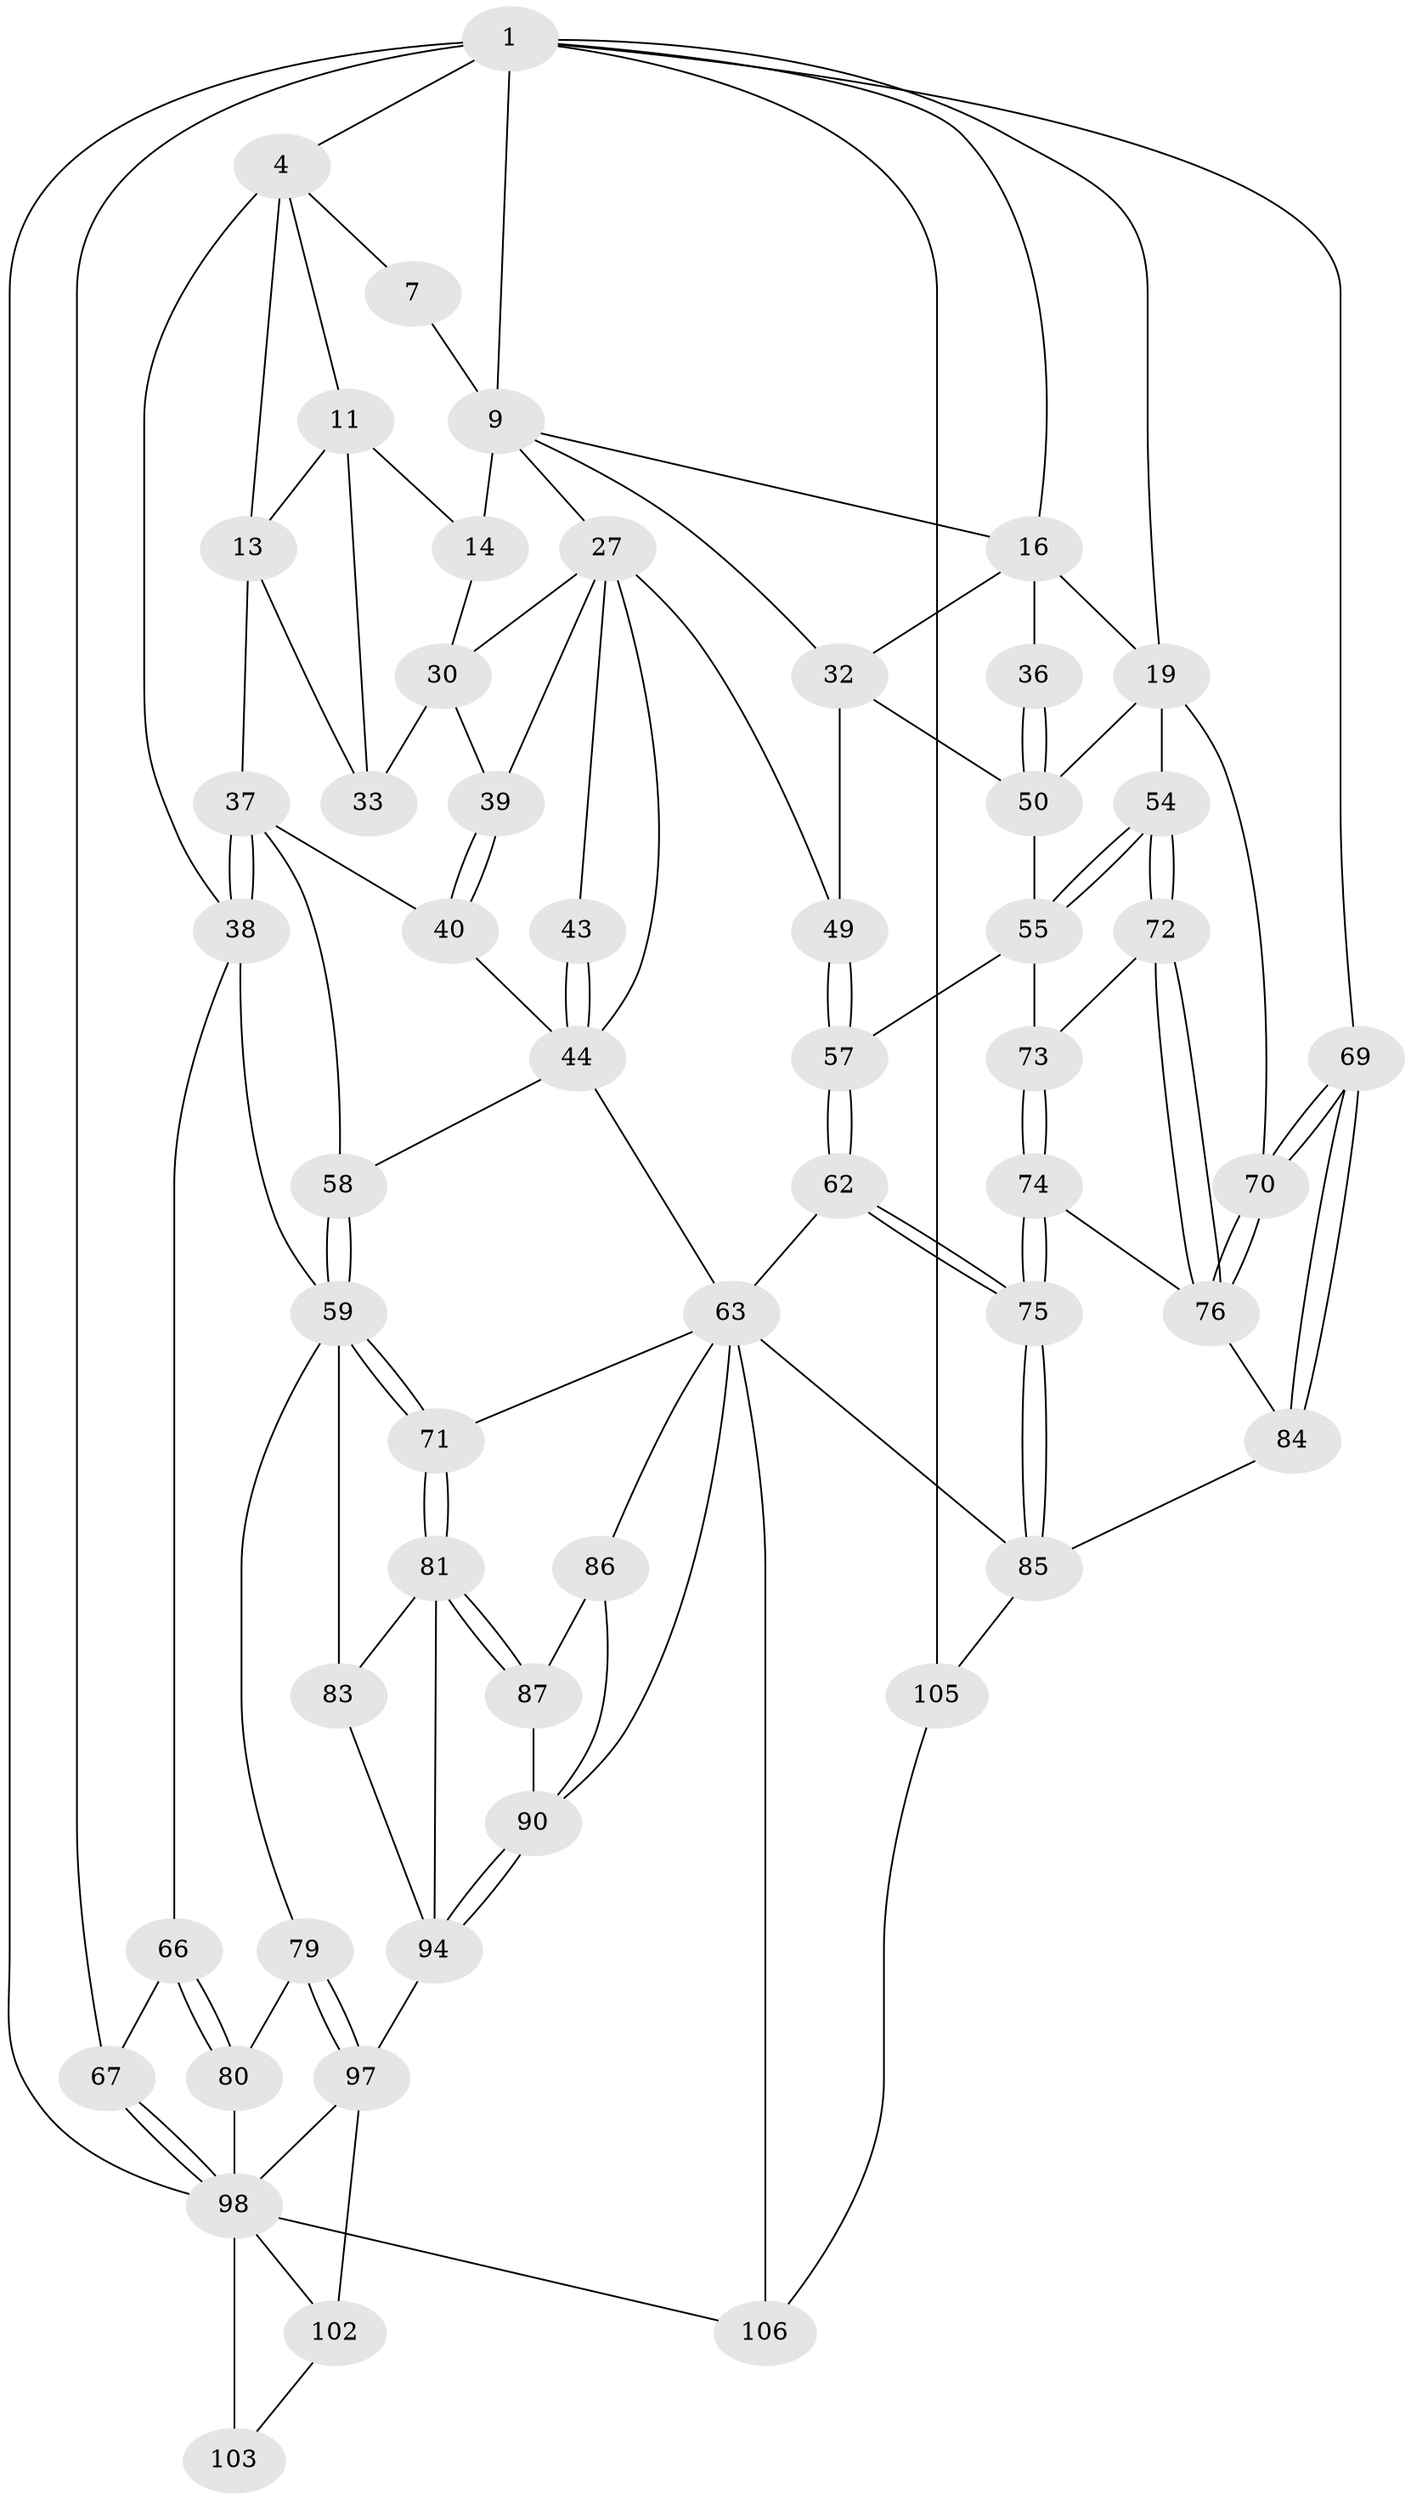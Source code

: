 // original degree distribution, {3: 0.018018018018018018, 5: 0.5225225225225225, 4: 0.24324324324324326, 6: 0.21621621621621623}
// Generated by graph-tools (version 1.1) at 2025/17/03/09/25 04:17:15]
// undirected, 55 vertices, 126 edges
graph export_dot {
graph [start="1"]
  node [color=gray90,style=filled];
  1 [pos="+0.7269201440357266+0",super="+8+2"];
  4 [pos="+0+0",super="+23+5"];
  7 [pos="+0.6135799986702208+0"];
  9 [pos="+0.697167679543195+0.102964566423253",super="+10+20"];
  11 [pos="+0.4910246570572948+0.164687163840733",super="+12"];
  13 [pos="+0.3361349507135316+0.11612545649288078",super="+24"];
  14 [pos="+0.617812272264401+0.11393123526648236",super="+15"];
  16 [pos="+0.8333372273199093+0.15175548025693844",super="+17"];
  19 [pos="+1+0",super="+52"];
  27 [pos="+0.6785413576812196+0.3122059514069918",super="+28+47"];
  30 [pos="+0.572521434468762+0.2548001188598829",super="+35"];
  32 [pos="+0.8049902819268772+0.31364529483817133",super="+48"];
  33 [pos="+0.4087960522775292+0.26982043629130464"];
  36 [pos="+0.8737565027967418+0.3356628745654456"];
  37 [pos="+0.3045994241226094+0.4046425295949749",super="+41"];
  38 [pos="+0.2046935720756339+0.42729411502213244",super="+61"];
  39 [pos="+0.5071506469279604+0.36571646380499256"];
  40 [pos="+0.4959135921088739+0.3803226695864646"];
  43 [pos="+0.5855441049873998+0.39637188113000166"];
  44 [pos="+0.5765651030865587+0.48161186563400865",super="+45"];
  49 [pos="+0.7285060862850247+0.5060314828069035"];
  50 [pos="+0.9193827296251382+0.3638823539817702",super="+51"];
  54 [pos="+0.8720949025428457+0.5584367022769805"];
  55 [pos="+0.8426112203593523+0.5094220119407882",super="+56"];
  57 [pos="+0.7284448329133043+0.5262197412529483"];
  58 [pos="+0.41134320332301855+0.4676230989569177"];
  59 [pos="+0.417103994074678+0.6041258349531023",super="+60"];
  62 [pos="+0.6203985409838682+0.6633598476652515"];
  63 [pos="+0.5837696088378118+0.6574350268566491",super="+64+88"];
  66 [pos="+0+0.5358721858204397"];
  67 [pos="+0+0.5359290173268082"];
  69 [pos="+1+1"];
  70 [pos="+1+0.5943932129645634"];
  71 [pos="+0.48251629058883017+0.6403322552295243"];
  72 [pos="+0.8715736323327865+0.5629469081407832"];
  73 [pos="+0.8163590075427722+0.5915718089211323"];
  74 [pos="+0.8060210558791765+0.6319310699156364"];
  75 [pos="+0.7231154666546529+0.7387289688916517"];
  76 [pos="+0.971650051153221+0.647043418332945",super="+77"];
  79 [pos="+0.17015416381992313+0.7442011378230637"];
  80 [pos="+0.15433002501611356+0.742219041438633"];
  81 [pos="+0.37619367756042743+0.7418891441157167",super="+82"];
  83 [pos="+0.33167848853308013+0.7331948171206208"];
  84 [pos="+0.8880569246198097+0.754052590828105"];
  85 [pos="+0.7493603403907728+0.7852895196083288",super="+92"];
  86 [pos="+0.4974268197021446+0.7454630980340587"];
  87 [pos="+0.4109166282659957+0.7721265185500409"];
  90 [pos="+0.46178434643831573+0.9008620097330879",super="+91"];
  94 [pos="+0.3716763535735745+0.9826596727872834",super="+95"];
  97 [pos="+0.20281968574548698+0.8217499174187191",super="+101"];
  98 [pos="+0+0.570962450139807",super="+100+99"];
  102 [pos="+0.07683903268332468+0.9086539786632"];
  103 [pos="+0.05327716547502759+0.892398281022137"];
  105 [pos="+1+1"];
  106 [pos="+0.6677866371581194+0.9819183743285563",super="+108+107"];
  1 -- 16;
  1 -- 9;
  1 -- 67;
  1 -- 69;
  1 -- 4;
  1 -- 19;
  1 -- 105;
  1 -- 98 [weight=2];
  4 -- 38;
  4 -- 11;
  4 -- 13 [weight=2];
  4 -- 7;
  7 -- 9;
  9 -- 14 [weight=3];
  9 -- 16;
  9 -- 32;
  9 -- 27;
  11 -- 33;
  11 -- 13;
  11 -- 14;
  13 -- 33;
  13 -- 37;
  14 -- 30;
  16 -- 32;
  16 -- 19;
  16 -- 36 [weight=2];
  19 -- 70;
  19 -- 50;
  19 -- 54;
  27 -- 43 [weight=2];
  27 -- 30;
  27 -- 39;
  27 -- 49;
  27 -- 44;
  30 -- 33;
  30 -- 39;
  32 -- 49;
  32 -- 50;
  36 -- 50;
  36 -- 50;
  37 -- 38;
  37 -- 38;
  37 -- 40;
  37 -- 58;
  38 -- 66;
  38 -- 59;
  39 -- 40;
  39 -- 40;
  40 -- 44;
  43 -- 44;
  43 -- 44;
  44 -- 58;
  44 -- 63;
  49 -- 57;
  49 -- 57;
  50 -- 55;
  54 -- 55;
  54 -- 55;
  54 -- 72;
  54 -- 72;
  55 -- 73;
  55 -- 57;
  57 -- 62;
  57 -- 62;
  58 -- 59;
  58 -- 59;
  59 -- 71;
  59 -- 71;
  59 -- 83;
  59 -- 79;
  62 -- 63;
  62 -- 75;
  62 -- 75;
  63 -- 71;
  63 -- 86;
  63 -- 106 [weight=2];
  63 -- 90;
  63 -- 85;
  66 -- 67;
  66 -- 80;
  66 -- 80;
  67 -- 98;
  67 -- 98;
  69 -- 70;
  69 -- 70;
  69 -- 84;
  69 -- 84;
  70 -- 76;
  70 -- 76;
  71 -- 81;
  71 -- 81;
  72 -- 73;
  72 -- 76;
  72 -- 76;
  73 -- 74;
  73 -- 74;
  74 -- 75;
  74 -- 75;
  74 -- 76;
  75 -- 85;
  75 -- 85;
  76 -- 84;
  79 -- 80;
  79 -- 97;
  79 -- 97;
  80 -- 98;
  81 -- 87;
  81 -- 87;
  81 -- 83;
  81 -- 94;
  83 -- 94;
  84 -- 85;
  85 -- 105;
  86 -- 87;
  86 -- 90;
  87 -- 90;
  90 -- 94;
  90 -- 94;
  94 -- 97 [weight=2];
  97 -- 102;
  97 -- 98;
  98 -- 103 [weight=2];
  98 -- 102;
  98 -- 106 [weight=2];
  102 -- 103;
  105 -- 106;
}
